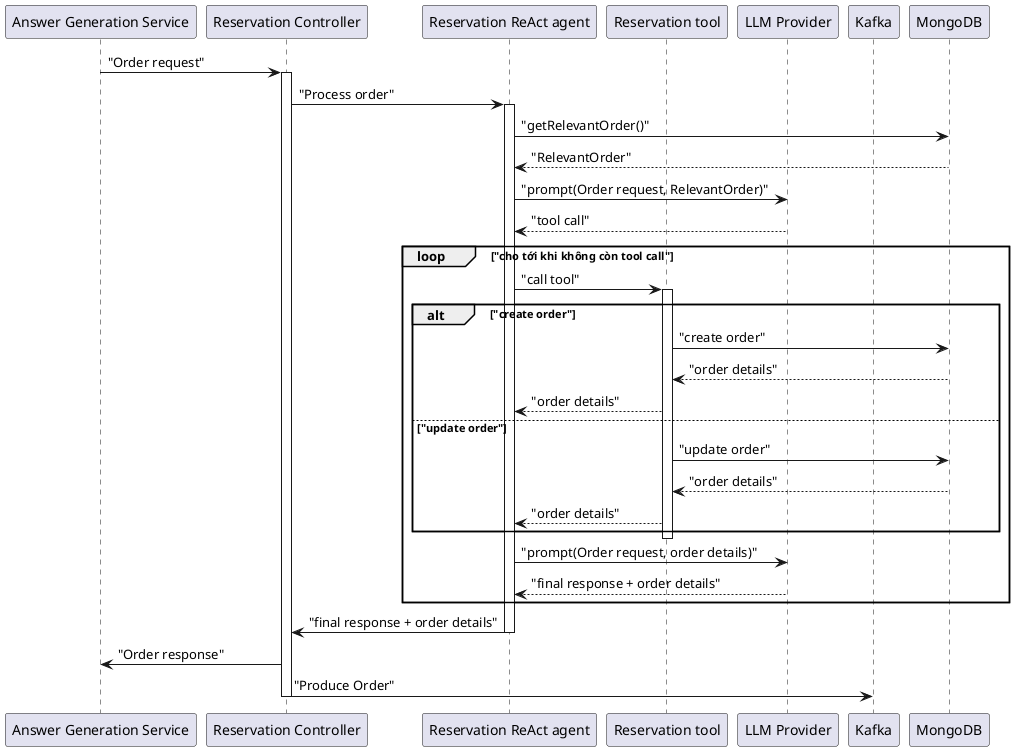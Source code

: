 @startuml

participant "Answer Generation Service" as ansgen

participant "Reservation Controller" as rev
participant "Reservation ReAct agent" as agent
participant "Reservation tool" as tool

participant "LLM Provider" as llm
participant "Kafka" as kafka
participant "MongoDB" as db

ansgen -> rev : "Order request"
activate rev
rev -> agent : "Process order"
activate agent
agent -> db: "getRelevantOrder()"
db --> agent: "RelevantOrder"
agent -> llm: "prompt(Order request, RelevantOrder)"
llm --> agent : "tool call"
loop "cho tới khi không còn tool call"
agent -> tool : "call tool"
activate tool
alt "create order"
tool -> db : "create order"
db --> tool : "order details"
tool --> agent : "order details"
else "update order"
tool -> db : "update order"
db --> tool : "order details"
tool --> agent : "order details"
end
deactivate tool
agent -> llm : "prompt(Order request, order details)"
llm --> agent : "final response + order details"
end
agent -> rev : "final response + order details"
deactivate agent
rev -> ansgen : "Order response"
rev -> kafka : "Produce Order"
deactivate rev

